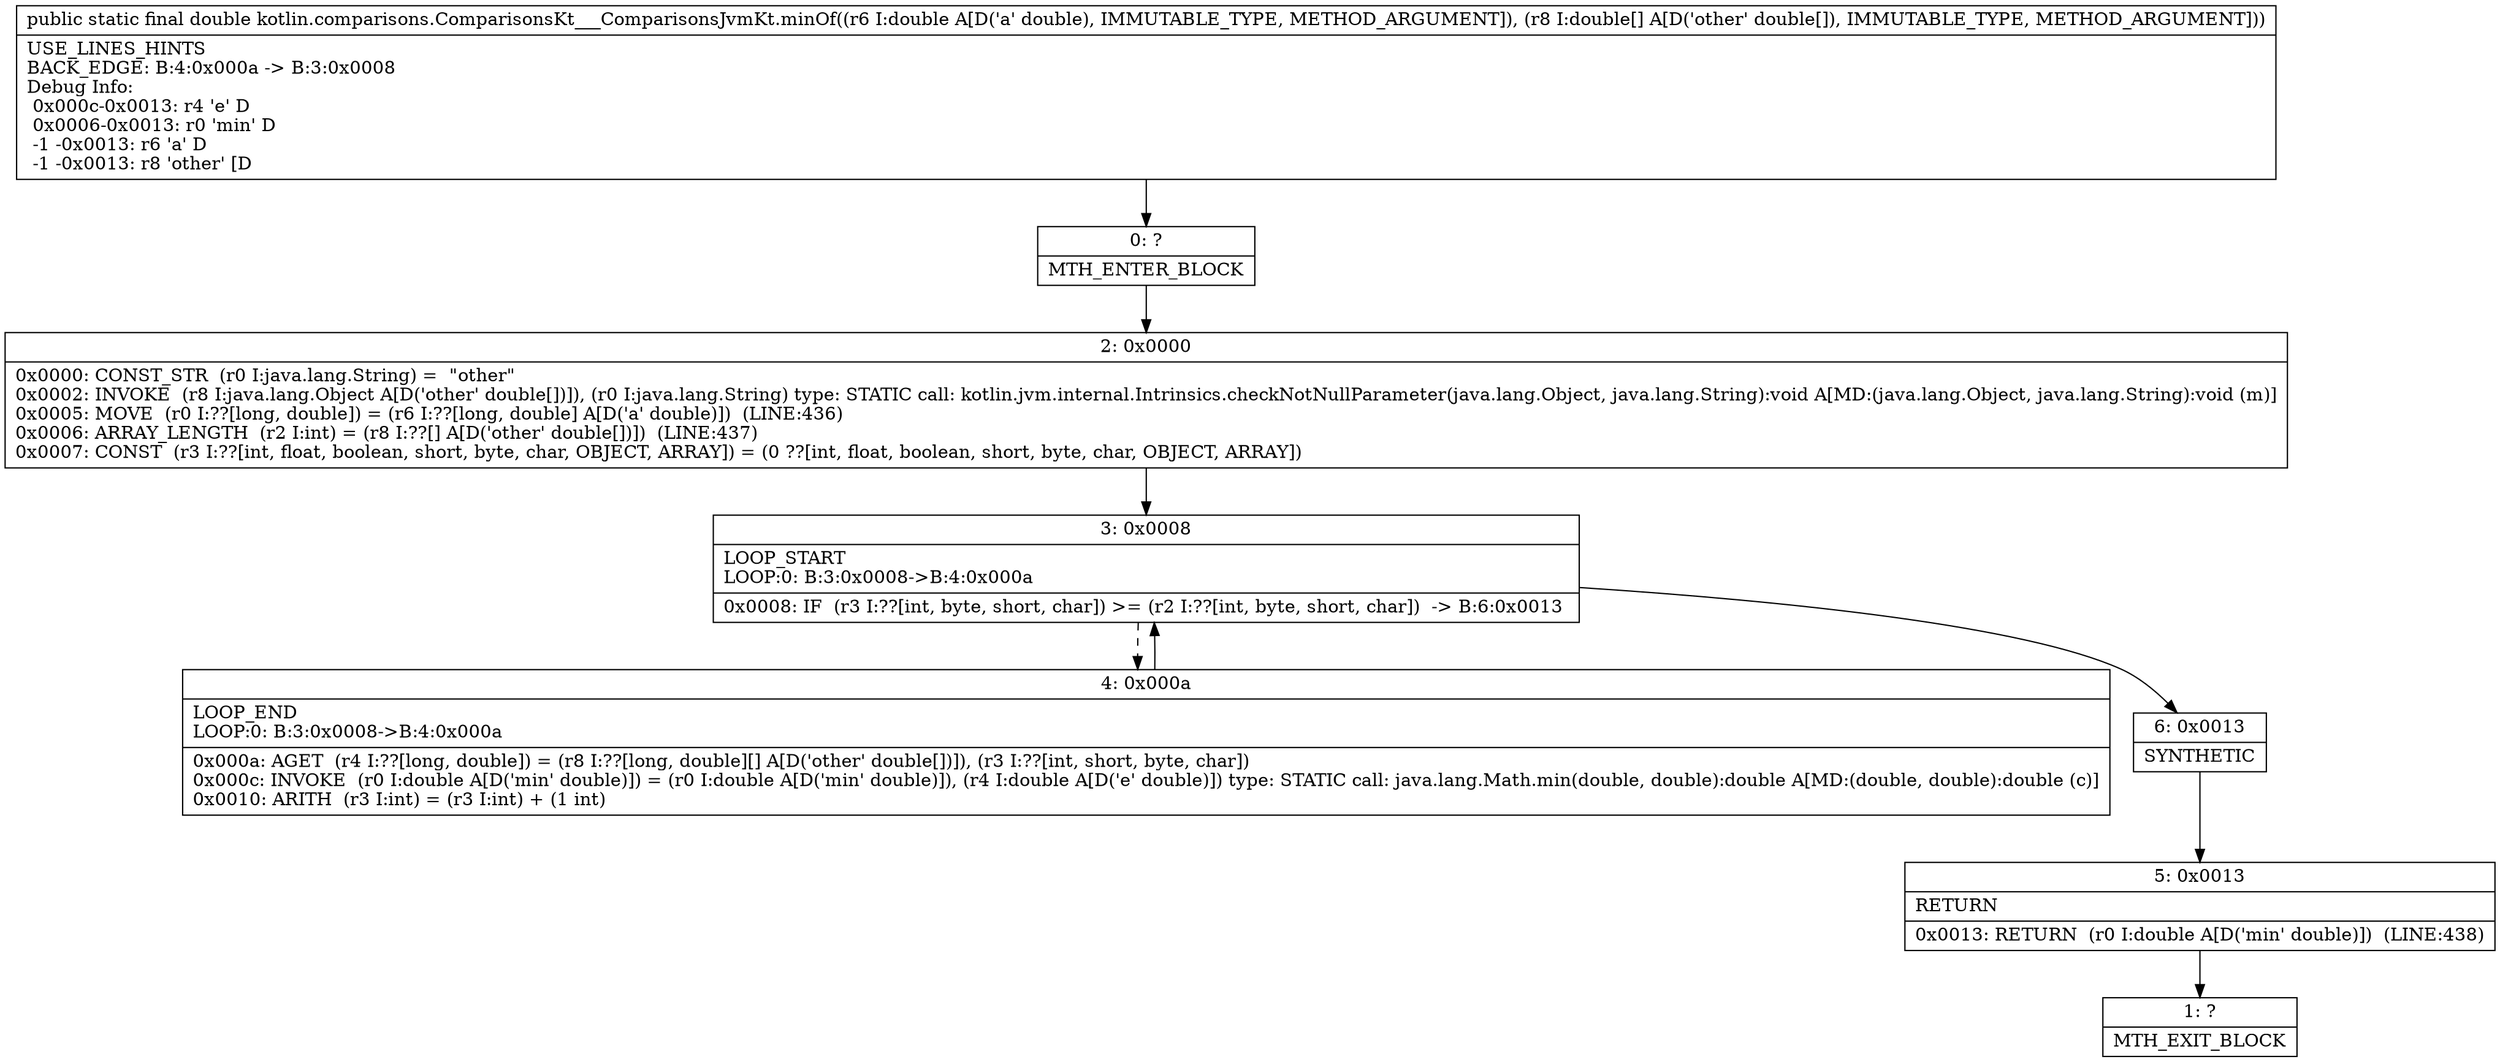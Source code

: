 digraph "CFG forkotlin.comparisons.ComparisonsKt___ComparisonsJvmKt.minOf(D[D)D" {
Node_0 [shape=record,label="{0\:\ ?|MTH_ENTER_BLOCK\l}"];
Node_2 [shape=record,label="{2\:\ 0x0000|0x0000: CONST_STR  (r0 I:java.lang.String) =  \"other\" \l0x0002: INVOKE  (r8 I:java.lang.Object A[D('other' double[])]), (r0 I:java.lang.String) type: STATIC call: kotlin.jvm.internal.Intrinsics.checkNotNullParameter(java.lang.Object, java.lang.String):void A[MD:(java.lang.Object, java.lang.String):void (m)]\l0x0005: MOVE  (r0 I:??[long, double]) = (r6 I:??[long, double] A[D('a' double)])  (LINE:436)\l0x0006: ARRAY_LENGTH  (r2 I:int) = (r8 I:??[] A[D('other' double[])])  (LINE:437)\l0x0007: CONST  (r3 I:??[int, float, boolean, short, byte, char, OBJECT, ARRAY]) = (0 ??[int, float, boolean, short, byte, char, OBJECT, ARRAY]) \l}"];
Node_3 [shape=record,label="{3\:\ 0x0008|LOOP_START\lLOOP:0: B:3:0x0008\-\>B:4:0x000a\l|0x0008: IF  (r3 I:??[int, byte, short, char]) \>= (r2 I:??[int, byte, short, char])  \-\> B:6:0x0013 \l}"];
Node_4 [shape=record,label="{4\:\ 0x000a|LOOP_END\lLOOP:0: B:3:0x0008\-\>B:4:0x000a\l|0x000a: AGET  (r4 I:??[long, double]) = (r8 I:??[long, double][] A[D('other' double[])]), (r3 I:??[int, short, byte, char]) \l0x000c: INVOKE  (r0 I:double A[D('min' double)]) = (r0 I:double A[D('min' double)]), (r4 I:double A[D('e' double)]) type: STATIC call: java.lang.Math.min(double, double):double A[MD:(double, double):double (c)]\l0x0010: ARITH  (r3 I:int) = (r3 I:int) + (1 int) \l}"];
Node_6 [shape=record,label="{6\:\ 0x0013|SYNTHETIC\l}"];
Node_5 [shape=record,label="{5\:\ 0x0013|RETURN\l|0x0013: RETURN  (r0 I:double A[D('min' double)])  (LINE:438)\l}"];
Node_1 [shape=record,label="{1\:\ ?|MTH_EXIT_BLOCK\l}"];
MethodNode[shape=record,label="{public static final double kotlin.comparisons.ComparisonsKt___ComparisonsJvmKt.minOf((r6 I:double A[D('a' double), IMMUTABLE_TYPE, METHOD_ARGUMENT]), (r8 I:double[] A[D('other' double[]), IMMUTABLE_TYPE, METHOD_ARGUMENT]))  | USE_LINES_HINTS\lBACK_EDGE: B:4:0x000a \-\> B:3:0x0008\lDebug Info:\l  0x000c\-0x0013: r4 'e' D\l  0x0006\-0x0013: r0 'min' D\l  \-1 \-0x0013: r6 'a' D\l  \-1 \-0x0013: r8 'other' [D\l}"];
MethodNode -> Node_0;Node_0 -> Node_2;
Node_2 -> Node_3;
Node_3 -> Node_4[style=dashed];
Node_3 -> Node_6;
Node_4 -> Node_3;
Node_6 -> Node_5;
Node_5 -> Node_1;
}

